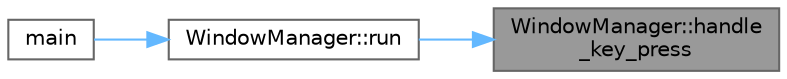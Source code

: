 digraph "WindowManager::handle_key_press"
{
 // LATEX_PDF_SIZE
  bgcolor="transparent";
  edge [fontname=Helvetica,fontsize=10,labelfontname=Helvetica,labelfontsize=10];
  node [fontname=Helvetica,fontsize=10,shape=box,height=0.2,width=0.4];
  rankdir="RL";
  Node1 [id="Node000001",label="WindowManager::handle\l_key_press",height=0.2,width=0.4,color="gray40", fillcolor="grey60", style="filled", fontcolor="black",tooltip="Handles a key press event for the given key press event."];
  Node1 -> Node2 [id="edge1_Node000001_Node000002",dir="back",color="steelblue1",style="solid",tooltip=" "];
  Node2 [id="Node000002",label="WindowManager::run",height=0.2,width=0.4,color="grey40", fillcolor="white", style="filled",URL="$classWindowManager.html#a6eeae18d22a90e59af8081de73c06a87",tooltip="Starts the window manager."];
  Node2 -> Node3 [id="edge2_Node000002_Node000003",dir="back",color="steelblue1",style="solid",tooltip=" "];
  Node3 [id="Node000003",label="main",height=0.2,width=0.4,color="grey40", fillcolor="white", style="filled",URL="$main_8cpp.html#ae66f6b31b5ad750f1fe042a706a4e3d4",tooltip="The main entry point of the application."];
}
